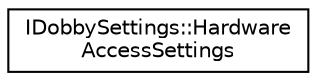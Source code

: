 digraph "Graphical Class Hierarchy"
{
 // LATEX_PDF_SIZE
  edge [fontname="Helvetica",fontsize="10",labelfontname="Helvetica",labelfontsize="10"];
  node [fontname="Helvetica",fontsize="10",shape=record];
  rankdir="LR";
  Node0 [label="IDobbySettings::Hardware\lAccessSettings",height=0.2,width=0.4,color="black", fillcolor="white", style="filled",URL="$structIDobbySettings_1_1HardwareAccessSettings.html",tooltip=" "];
}
